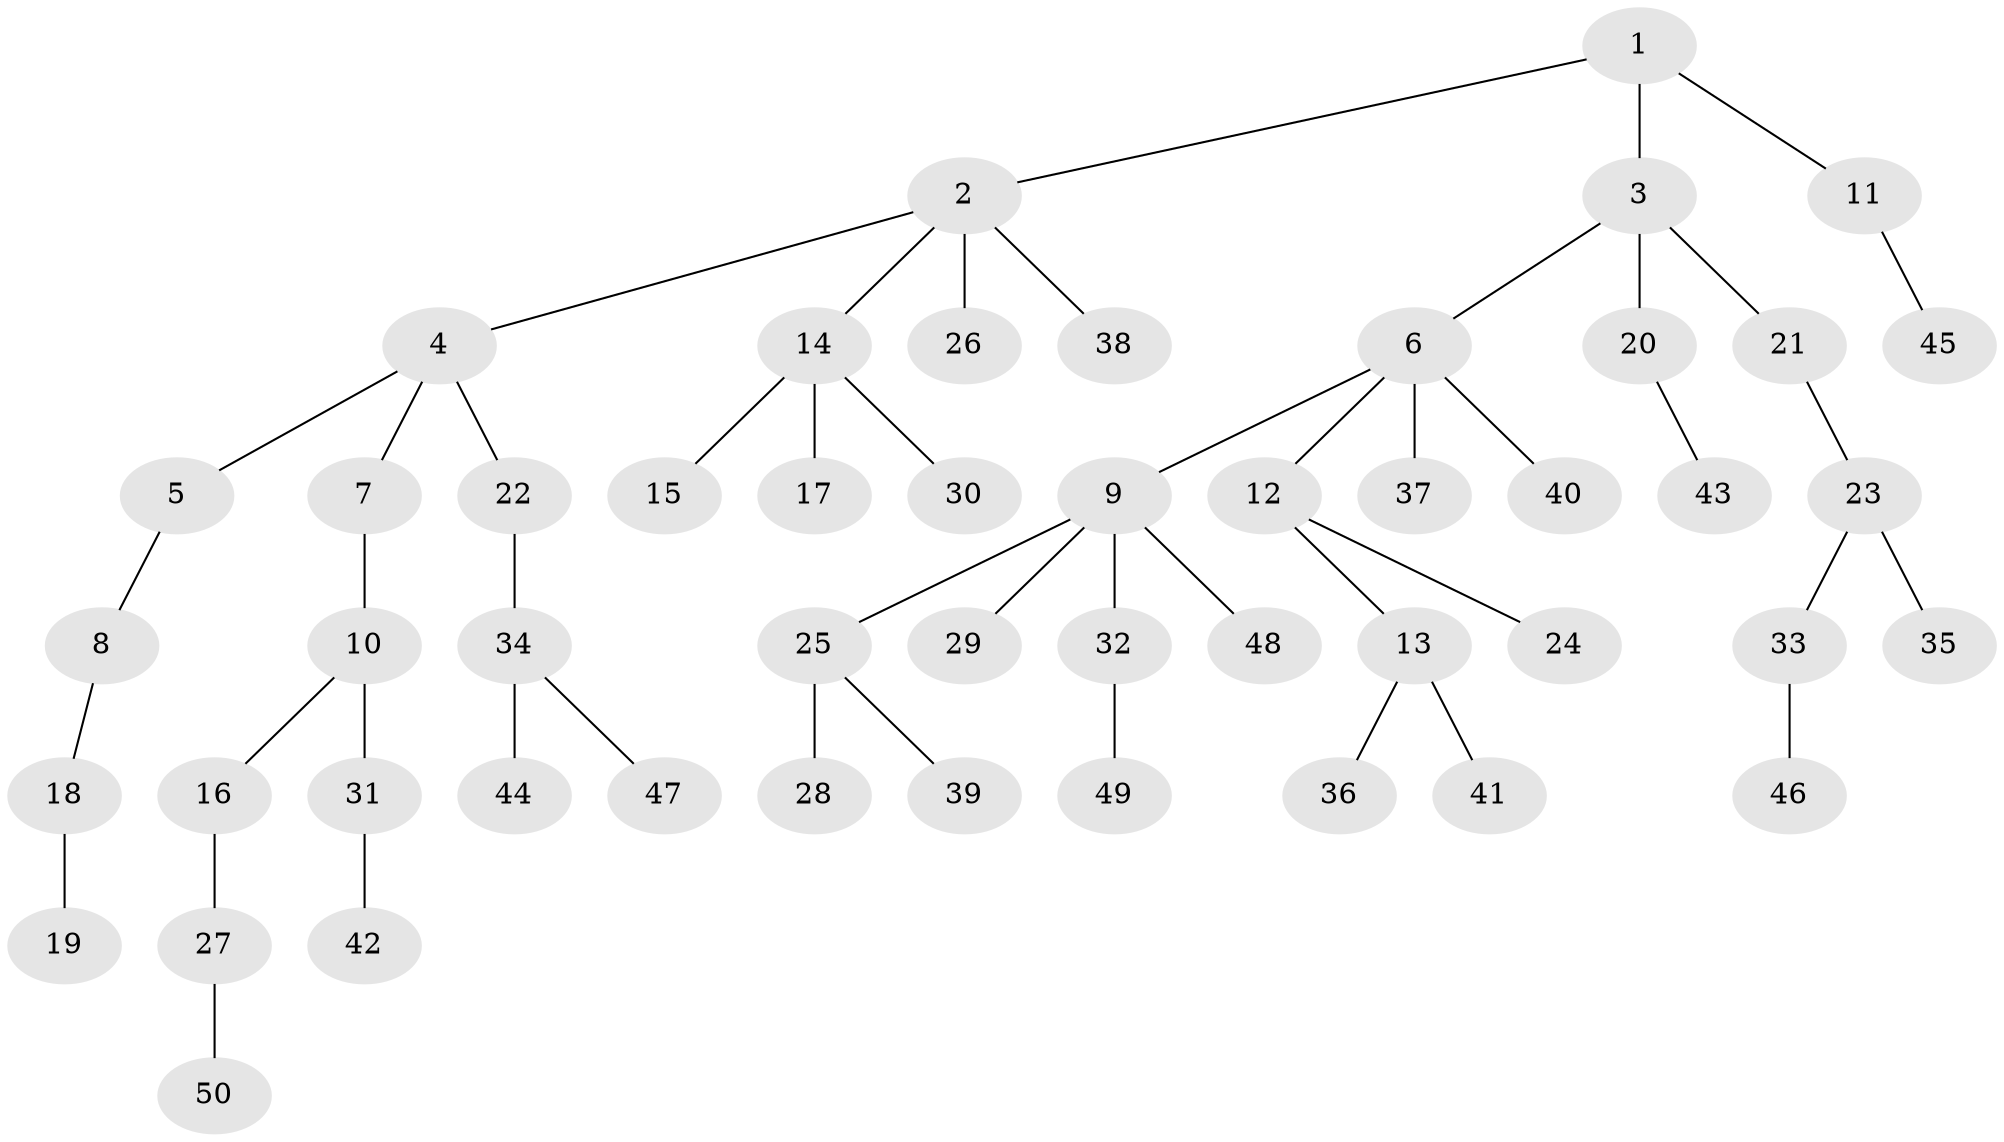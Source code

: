 // coarse degree distribution, {9: 0.03333333333333333, 5: 0.06666666666666667, 2: 0.16666666666666666, 4: 0.03333333333333333, 3: 0.06666666666666667, 1: 0.6333333333333333}
// Generated by graph-tools (version 1.1) at 2025/19/03/04/25 18:19:23]
// undirected, 50 vertices, 49 edges
graph export_dot {
graph [start="1"]
  node [color=gray90,style=filled];
  1;
  2;
  3;
  4;
  5;
  6;
  7;
  8;
  9;
  10;
  11;
  12;
  13;
  14;
  15;
  16;
  17;
  18;
  19;
  20;
  21;
  22;
  23;
  24;
  25;
  26;
  27;
  28;
  29;
  30;
  31;
  32;
  33;
  34;
  35;
  36;
  37;
  38;
  39;
  40;
  41;
  42;
  43;
  44;
  45;
  46;
  47;
  48;
  49;
  50;
  1 -- 2;
  1 -- 3;
  1 -- 11;
  2 -- 4;
  2 -- 14;
  2 -- 26;
  2 -- 38;
  3 -- 6;
  3 -- 20;
  3 -- 21;
  4 -- 5;
  4 -- 7;
  4 -- 22;
  5 -- 8;
  6 -- 9;
  6 -- 12;
  6 -- 37;
  6 -- 40;
  7 -- 10;
  8 -- 18;
  9 -- 25;
  9 -- 29;
  9 -- 32;
  9 -- 48;
  10 -- 16;
  10 -- 31;
  11 -- 45;
  12 -- 13;
  12 -- 24;
  13 -- 36;
  13 -- 41;
  14 -- 15;
  14 -- 17;
  14 -- 30;
  16 -- 27;
  18 -- 19;
  20 -- 43;
  21 -- 23;
  22 -- 34;
  23 -- 33;
  23 -- 35;
  25 -- 28;
  25 -- 39;
  27 -- 50;
  31 -- 42;
  32 -- 49;
  33 -- 46;
  34 -- 44;
  34 -- 47;
}
